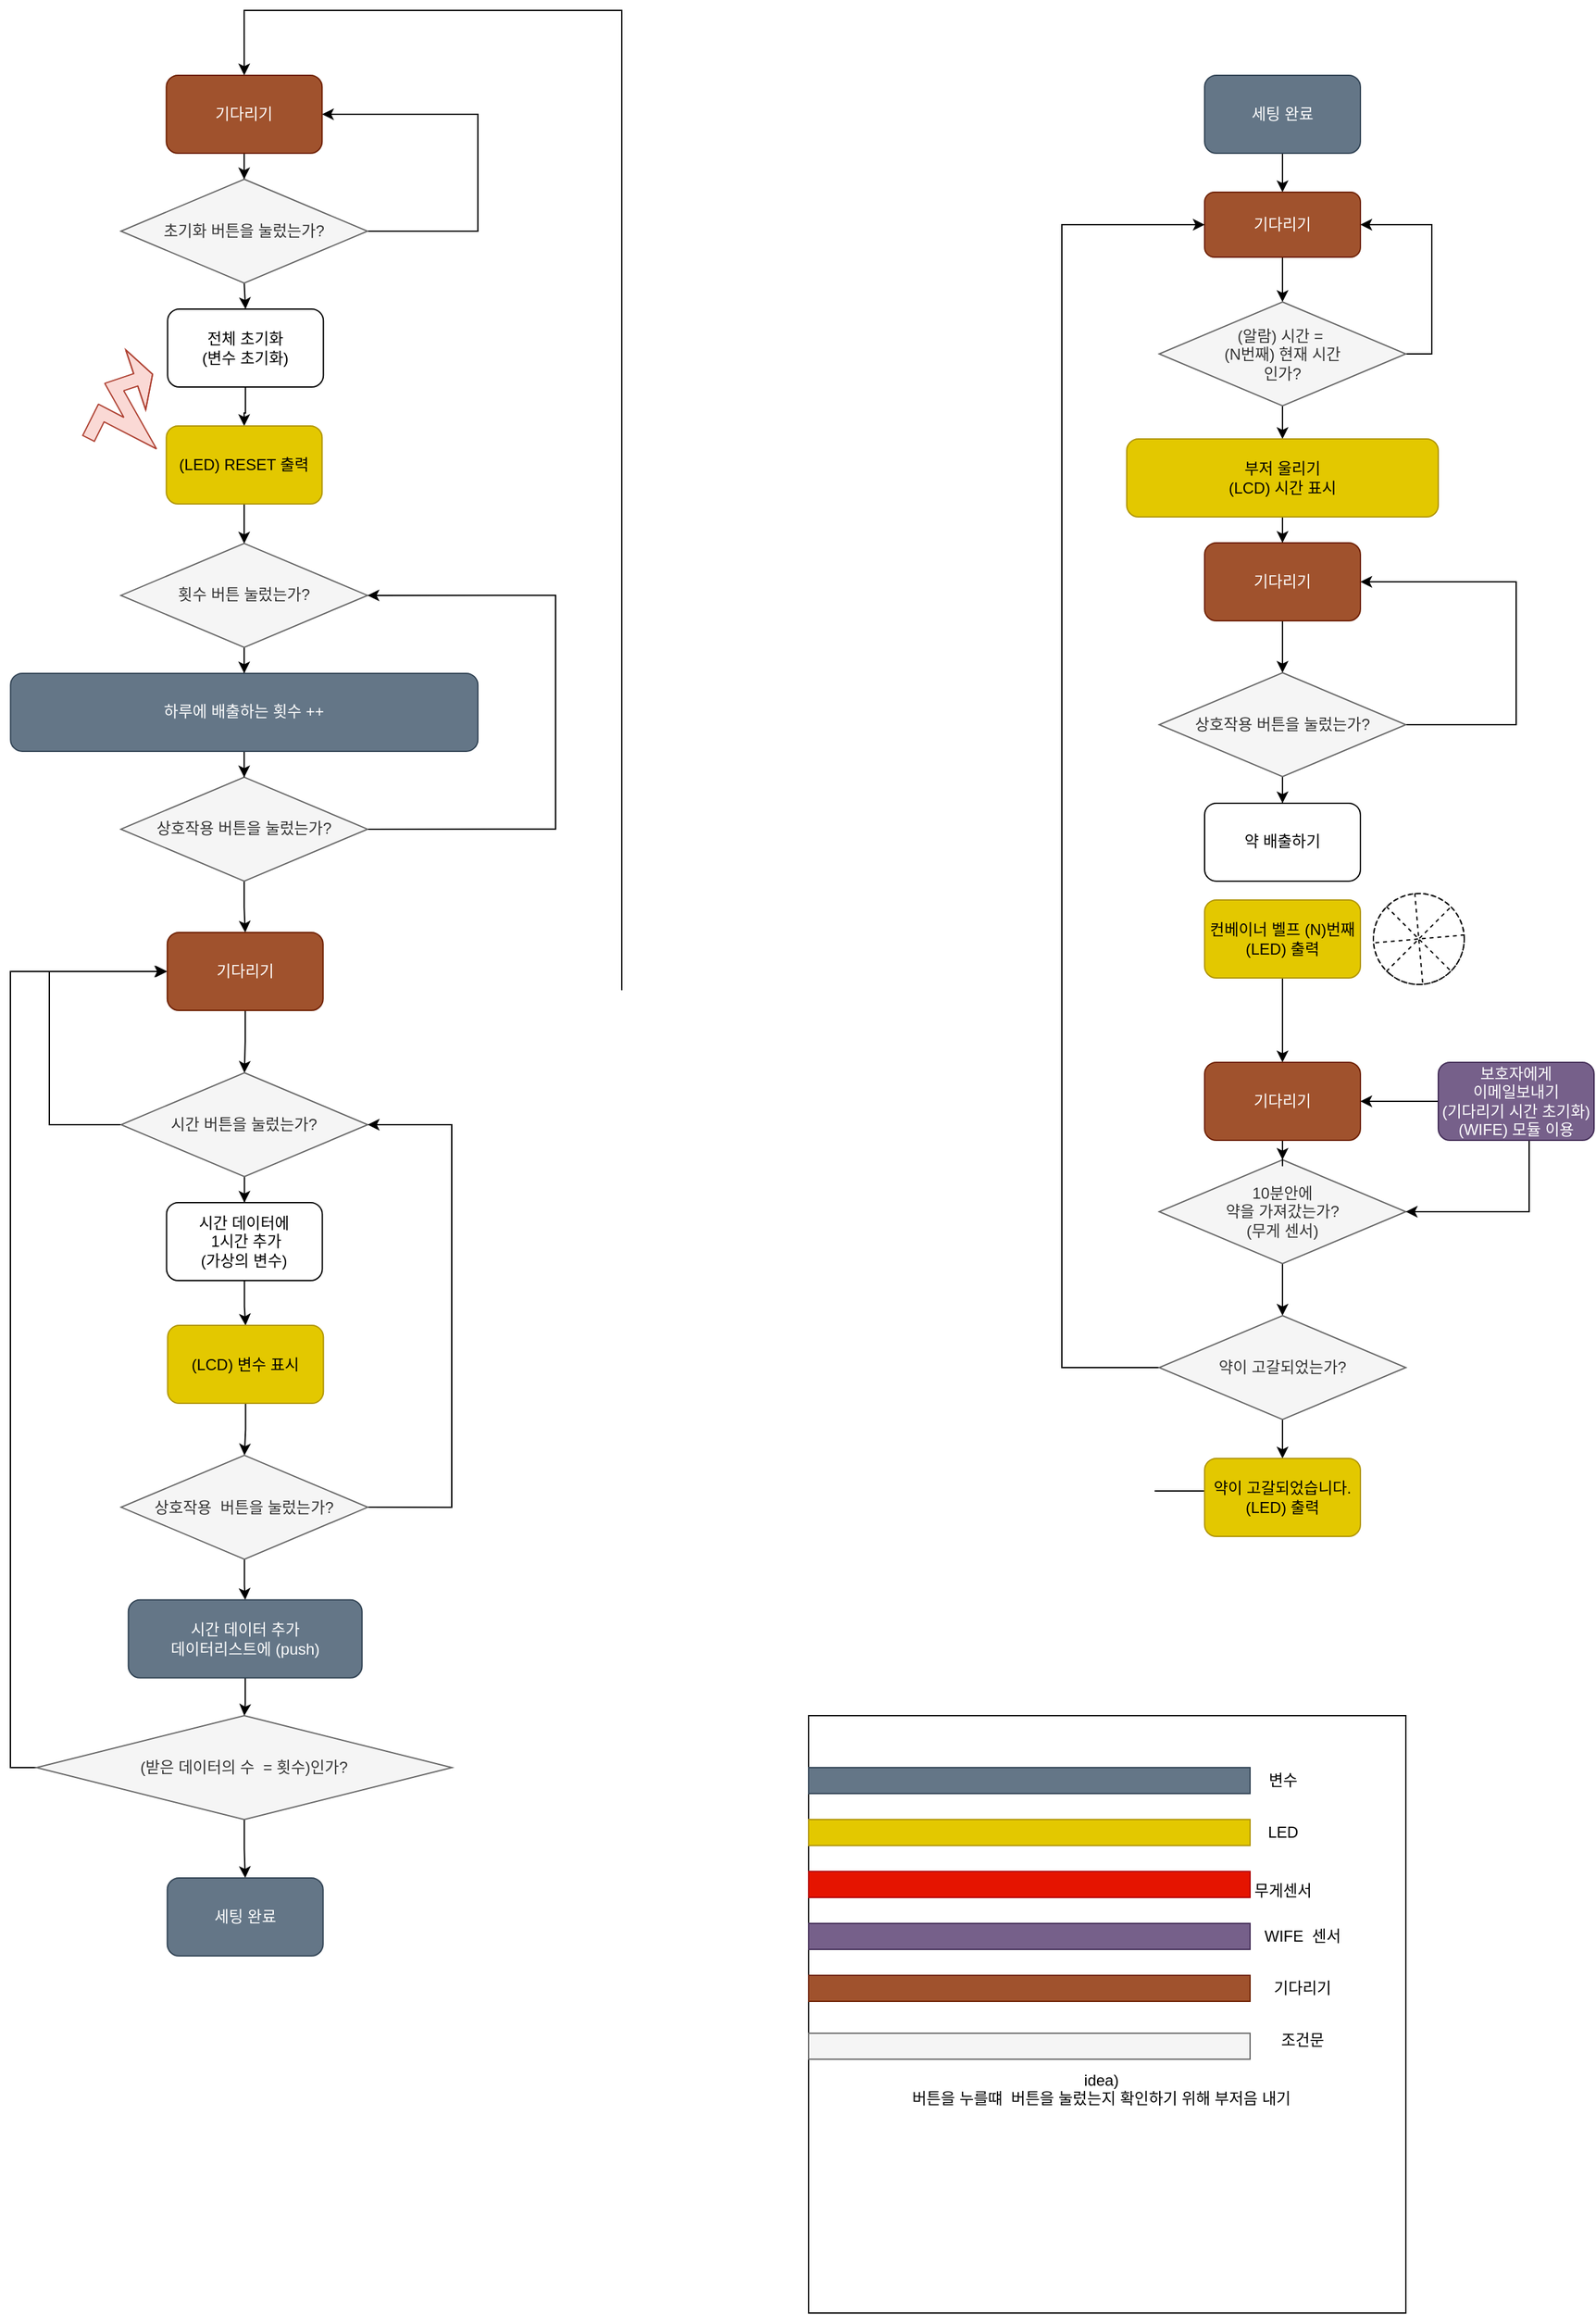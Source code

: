 <mxfile version="27.0.9">
  <diagram name="페이지-1" id="FGStGqSGCUZD2fI1Fla1">
    <mxGraphModel dx="3780" dy="1700" grid="1" gridSize="10" guides="1" tooltips="1" connect="1" arrows="1" fold="1" page="1" pageScale="1" pageWidth="1654" pageHeight="2336" math="0" shadow="0">
      <root>
        <mxCell id="0" />
        <mxCell id="1" parent="0" />
        <mxCell id="iJqr4c1U61J0EImueqmd-83" value="" style="edgeStyle=orthogonalEdgeStyle;rounded=0;orthogonalLoop=1;jettySize=auto;html=1;" parent="1" source="iJqr4c1U61J0EImueqmd-84" target="iJqr4c1U61J0EImueqmd-87" edge="1">
          <mxGeometry relative="1" as="geometry" />
        </mxCell>
        <mxCell id="iJqr4c1U61J0EImueqmd-84" value="기다리기" style="rounded=1;whiteSpace=wrap;html=1;fillColor=#a0522d;fontColor=#ffffff;strokeColor=#6D1F00;" parent="1" vertex="1">
          <mxGeometry x="390.14" y="60" width="120" height="60" as="geometry" />
        </mxCell>
        <mxCell id="iJqr4c1U61J0EImueqmd-85" style="edgeStyle=orthogonalEdgeStyle;rounded=0;orthogonalLoop=1;jettySize=auto;html=1;entryX=1;entryY=0.5;entryDx=0;entryDy=0;" parent="1" source="iJqr4c1U61J0EImueqmd-87" target="iJqr4c1U61J0EImueqmd-84" edge="1">
          <mxGeometry relative="1" as="geometry">
            <mxPoint x="590.14" y="80" as="targetPoint" />
            <Array as="points">
              <mxPoint x="630.14" y="180" />
              <mxPoint x="630.14" y="90" />
            </Array>
          </mxGeometry>
        </mxCell>
        <mxCell id="iJqr4c1U61J0EImueqmd-124" style="edgeStyle=orthogonalEdgeStyle;rounded=0;orthogonalLoop=1;jettySize=auto;html=1;exitX=0.5;exitY=1;exitDx=0;exitDy=0;entryX=0.5;entryY=0;entryDx=0;entryDy=0;" parent="1" source="iJqr4c1U61J0EImueqmd-87" target="iJqr4c1U61J0EImueqmd-123" edge="1">
          <mxGeometry relative="1" as="geometry" />
        </mxCell>
        <mxCell id="iJqr4c1U61J0EImueqmd-87" value="초기화 버튼을 눌렀는가?" style="rhombus;whiteSpace=wrap;html=1;fillColor=#f5f5f5;strokeColor=#666666;fontColor=#333333;" parent="1" vertex="1">
          <mxGeometry x="355.14" y="140" width="190" height="80" as="geometry" />
        </mxCell>
        <mxCell id="iJqr4c1U61J0EImueqmd-125" style="edgeStyle=orthogonalEdgeStyle;rounded=0;orthogonalLoop=1;jettySize=auto;html=1;entryX=1;entryY=0.5;entryDx=0;entryDy=0;" parent="1" source="iJqr4c1U61J0EImueqmd-119" edge="1">
          <mxGeometry relative="1" as="geometry">
            <mxPoint x="510.14" y="344.5" as="targetPoint" />
            <Array as="points">
              <mxPoint x="720" y="475" />
              <mxPoint x="720" y="340" />
              <mxPoint x="510" y="340" />
            </Array>
          </mxGeometry>
        </mxCell>
        <mxCell id="neUhBCbhYMwncV7E5mz9-18" value="" style="edgeStyle=orthogonalEdgeStyle;rounded=0;orthogonalLoop=1;jettySize=auto;html=1;" edge="1" parent="1" source="iJqr4c1U61J0EImueqmd-123" target="neUhBCbhYMwncV7E5mz9-17">
          <mxGeometry relative="1" as="geometry" />
        </mxCell>
        <mxCell id="iJqr4c1U61J0EImueqmd-123" value="전체 초기화&lt;br&gt;(변수 초기화)" style="rounded=1;whiteSpace=wrap;html=1;" parent="1" vertex="1">
          <mxGeometry x="391.14" y="240" width="120" height="60" as="geometry" />
        </mxCell>
        <mxCell id="iJqr4c1U61J0EImueqmd-135" value="" style="edgeStyle=orthogonalEdgeStyle;rounded=0;orthogonalLoop=1;jettySize=auto;html=1;" parent="1" source="iJqr4c1U61J0EImueqmd-131" target="iJqr4c1U61J0EImueqmd-134" edge="1">
          <mxGeometry relative="1" as="geometry" />
        </mxCell>
        <mxCell id="iJqr4c1U61J0EImueqmd-131" value="횟수 버튼 눌렀는가?" style="rhombus;whiteSpace=wrap;html=1;fillColor=#f5f5f5;fontColor=#333333;strokeColor=#666666;" parent="1" vertex="1">
          <mxGeometry x="355.14" y="420.44" width="190" height="80" as="geometry" />
        </mxCell>
        <mxCell id="iJqr4c1U61J0EImueqmd-139" style="edgeStyle=orthogonalEdgeStyle;rounded=0;orthogonalLoop=1;jettySize=auto;html=1;exitX=1;exitY=0.5;exitDx=0;exitDy=0;entryX=1;entryY=0.5;entryDx=0;entryDy=0;" parent="1" source="iJqr4c1U61J0EImueqmd-133" target="iJqr4c1U61J0EImueqmd-131" edge="1">
          <mxGeometry relative="1" as="geometry">
            <Array as="points">
              <mxPoint x="690" y="640.44" />
              <mxPoint x="690" y="460.44" />
            </Array>
          </mxGeometry>
        </mxCell>
        <mxCell id="neUhBCbhYMwncV7E5mz9-21" value="" style="edgeStyle=orthogonalEdgeStyle;rounded=0;orthogonalLoop=1;jettySize=auto;html=1;" edge="1" parent="1" source="iJqr4c1U61J0EImueqmd-133" target="neUhBCbhYMwncV7E5mz9-20">
          <mxGeometry relative="1" as="geometry" />
        </mxCell>
        <mxCell id="iJqr4c1U61J0EImueqmd-133" value="상호작용 버튼을 눌렀는가?" style="rhombus;whiteSpace=wrap;html=1;fillColor=#f5f5f5;fontColor=#333333;strokeColor=#666666;" parent="1" vertex="1">
          <mxGeometry x="355.14" y="600.44" width="190" height="80" as="geometry" />
        </mxCell>
        <mxCell id="iJqr4c1U61J0EImueqmd-136" value="" style="edgeStyle=orthogonalEdgeStyle;rounded=0;orthogonalLoop=1;jettySize=auto;html=1;" parent="1" source="iJqr4c1U61J0EImueqmd-134" target="iJqr4c1U61J0EImueqmd-133" edge="1">
          <mxGeometry relative="1" as="geometry" />
        </mxCell>
        <mxCell id="iJqr4c1U61J0EImueqmd-134" value="하루에 배출하는 횟수 ++" style="rounded=1;whiteSpace=wrap;html=1;fillColor=#647687;fontColor=#ffffff;strokeColor=#314354;" parent="1" vertex="1">
          <mxGeometry x="270.14" y="520.44" width="360" height="60" as="geometry" />
        </mxCell>
        <mxCell id="neUhBCbhYMwncV7E5mz9-2" value="" style="edgeStyle=orthogonalEdgeStyle;rounded=0;orthogonalLoop=1;jettySize=auto;html=1;" edge="1" parent="1" source="iJqr4c1U61J0EImueqmd-141" target="iJqr4c1U61J0EImueqmd-172">
          <mxGeometry relative="1" as="geometry" />
        </mxCell>
        <mxCell id="neUhBCbhYMwncV7E5mz9-28" style="edgeStyle=orthogonalEdgeStyle;rounded=0;orthogonalLoop=1;jettySize=auto;html=1;entryX=0;entryY=0.5;entryDx=0;entryDy=0;" edge="1" parent="1" source="iJqr4c1U61J0EImueqmd-141" target="neUhBCbhYMwncV7E5mz9-20">
          <mxGeometry relative="1" as="geometry">
            <mxPoint x="280" y="820" as="targetPoint" />
            <Array as="points">
              <mxPoint x="270" y="1363" />
              <mxPoint x="270" y="750" />
            </Array>
          </mxGeometry>
        </mxCell>
        <mxCell id="iJqr4c1U61J0EImueqmd-141" value="(받은 데이터의 수&amp;nbsp;&amp;nbsp;= 횟수)인가?" style="rhombus;whiteSpace=wrap;html=1;fillColor=#f5f5f5;fontColor=#333333;strokeColor=#666666;" parent="1" vertex="1">
          <mxGeometry x="290.16" y="1323" width="320" height="80" as="geometry" />
        </mxCell>
        <mxCell id="iJqr4c1U61J0EImueqmd-148" style="edgeStyle=orthogonalEdgeStyle;rounded=0;orthogonalLoop=1;jettySize=auto;html=1;exitX=0.5;exitY=1;exitDx=0;exitDy=0;" parent="1" source="iJqr4c1U61J0EImueqmd-143" target="iJqr4c1U61J0EImueqmd-146" edge="1">
          <mxGeometry relative="1" as="geometry" />
        </mxCell>
        <mxCell id="neUhBCbhYMwncV7E5mz9-23" style="edgeStyle=orthogonalEdgeStyle;rounded=0;orthogonalLoop=1;jettySize=auto;html=1;" edge="1" parent="1" source="iJqr4c1U61J0EImueqmd-143">
          <mxGeometry relative="1" as="geometry">
            <mxPoint x="390" y="750" as="targetPoint" />
            <Array as="points">
              <mxPoint x="300" y="868" />
              <mxPoint x="300" y="750" />
            </Array>
          </mxGeometry>
        </mxCell>
        <mxCell id="iJqr4c1U61J0EImueqmd-143" value="시간 버튼을 눌렀는가?" style="rhombus;whiteSpace=wrap;html=1;fillColor=#f5f5f5;fontColor=#333333;strokeColor=#666666;" parent="1" vertex="1">
          <mxGeometry x="355.3" y="828" width="190" height="80" as="geometry" />
        </mxCell>
        <mxCell id="iJqr4c1U61J0EImueqmd-161" style="edgeStyle=orthogonalEdgeStyle;rounded=0;orthogonalLoop=1;jettySize=auto;html=1;exitX=1;exitY=0.5;exitDx=0;exitDy=0;entryX=1;entryY=0.5;entryDx=0;entryDy=0;" parent="1" source="iJqr4c1U61J0EImueqmd-144" target="iJqr4c1U61J0EImueqmd-143" edge="1">
          <mxGeometry relative="1" as="geometry">
            <mxPoint x="600.16" y="918" as="targetPoint" />
            <Array as="points">
              <mxPoint x="610.02" y="1162.56" />
              <mxPoint x="610.02" y="867.56" />
            </Array>
          </mxGeometry>
        </mxCell>
        <mxCell id="neUhBCbhYMwncV7E5mz9-16" value="" style="edgeStyle=orthogonalEdgeStyle;rounded=0;orthogonalLoop=1;jettySize=auto;html=1;" edge="1" parent="1" source="iJqr4c1U61J0EImueqmd-144" target="iJqr4c1U61J0EImueqmd-145">
          <mxGeometry relative="1" as="geometry" />
        </mxCell>
        <mxCell id="iJqr4c1U61J0EImueqmd-144" value="상호작용&amp;nbsp; 버튼을 눌렀는가?" style="rhombus;whiteSpace=wrap;html=1;fillColor=#f5f5f5;fontColor=#333333;strokeColor=#666666;" parent="1" vertex="1">
          <mxGeometry x="355.3" y="1122.56" width="190" height="80" as="geometry" />
        </mxCell>
        <mxCell id="iJqr4c1U61J0EImueqmd-152" value="" style="edgeStyle=orthogonalEdgeStyle;rounded=0;orthogonalLoop=1;jettySize=auto;html=1;" parent="1" source="iJqr4c1U61J0EImueqmd-145" target="iJqr4c1U61J0EImueqmd-141" edge="1">
          <mxGeometry relative="1" as="geometry" />
        </mxCell>
        <mxCell id="iJqr4c1U61J0EImueqmd-145" value="시간 데이터 추가&lt;br&gt;데이터리스트에 (push)" style="rounded=1;whiteSpace=wrap;html=1;fillColor=#647687;fontColor=#ffffff;strokeColor=#314354;" parent="1" vertex="1">
          <mxGeometry x="360.88" y="1233.88" width="180" height="60" as="geometry" />
        </mxCell>
        <mxCell id="neUhBCbhYMwncV7E5mz9-13" value="" style="edgeStyle=orthogonalEdgeStyle;rounded=0;orthogonalLoop=1;jettySize=auto;html=1;" edge="1" parent="1" source="iJqr4c1U61J0EImueqmd-146" target="neUhBCbhYMwncV7E5mz9-12">
          <mxGeometry relative="1" as="geometry" />
        </mxCell>
        <mxCell id="iJqr4c1U61J0EImueqmd-146" value="시간 데이터에&lt;br&gt;&amp;nbsp;1시간 추가&lt;br&gt;(가상의 변수)" style="rounded=1;whiteSpace=wrap;html=1;" parent="1" vertex="1">
          <mxGeometry x="390.3" y="928" width="120" height="60" as="geometry" />
        </mxCell>
        <mxCell id="iJqr4c1U61J0EImueqmd-172" value="세팅 완료" style="rounded=1;whiteSpace=wrap;html=1;fillColor=#647687;fontColor=#ffffff;strokeColor=#314354;" parent="1" vertex="1">
          <mxGeometry x="390.88" y="1448" width="120" height="60" as="geometry" />
        </mxCell>
        <mxCell id="iJqr4c1U61J0EImueqmd-181" style="edgeStyle=orthogonalEdgeStyle;rounded=0;orthogonalLoop=1;jettySize=auto;html=1;entryX=0.5;entryY=0;entryDx=0;entryDy=0;" parent="1" source="iJqr4c1U61J0EImueqmd-174" target="iJqr4c1U61J0EImueqmd-175" edge="1">
          <mxGeometry relative="1" as="geometry" />
        </mxCell>
        <mxCell id="iJqr4c1U61J0EImueqmd-174" value="세팅 완료" style="rounded=1;whiteSpace=wrap;html=1;fillColor=#647687;fontColor=#ffffff;strokeColor=#314354;" parent="1" vertex="1">
          <mxGeometry x="1190" y="60" width="120" height="60" as="geometry" />
        </mxCell>
        <mxCell id="iJqr4c1U61J0EImueqmd-183" style="edgeStyle=orthogonalEdgeStyle;rounded=0;orthogonalLoop=1;jettySize=auto;html=1;entryX=0.5;entryY=0;entryDx=0;entryDy=0;" parent="1" source="iJqr4c1U61J0EImueqmd-175" target="iJqr4c1U61J0EImueqmd-176" edge="1">
          <mxGeometry relative="1" as="geometry" />
        </mxCell>
        <mxCell id="iJqr4c1U61J0EImueqmd-175" value="기다리기" style="rounded=1;whiteSpace=wrap;html=1;fillColor=#a0522d;fontColor=#ffffff;strokeColor=#6D1F00;" parent="1" vertex="1">
          <mxGeometry x="1190" y="150" width="120" height="50" as="geometry" />
        </mxCell>
        <mxCell id="iJqr4c1U61J0EImueqmd-179" style="edgeStyle=orthogonalEdgeStyle;rounded=0;orthogonalLoop=1;jettySize=auto;html=1;exitX=1;exitY=0.5;exitDx=0;exitDy=0;entryX=1;entryY=0.5;entryDx=0;entryDy=0;" parent="1" source="iJqr4c1U61J0EImueqmd-176" target="iJqr4c1U61J0EImueqmd-175" edge="1">
          <mxGeometry relative="1" as="geometry" />
        </mxCell>
        <mxCell id="iJqr4c1U61J0EImueqmd-185" value="" style="edgeStyle=orthogonalEdgeStyle;rounded=0;orthogonalLoop=1;jettySize=auto;html=1;" parent="1" source="iJqr4c1U61J0EImueqmd-176" target="iJqr4c1U61J0EImueqmd-184" edge="1">
          <mxGeometry relative="1" as="geometry" />
        </mxCell>
        <mxCell id="iJqr4c1U61J0EImueqmd-176" value="(알람) 시간 =&amp;nbsp;&lt;div&gt;(N번째) 현재 시간&lt;br&gt;인가?&lt;/div&gt;" style="rhombus;whiteSpace=wrap;html=1;fillColor=#f5f5f5;fontColor=#333333;strokeColor=#666666;" parent="1" vertex="1">
          <mxGeometry x="1155" y="234.5" width="190" height="80" as="geometry" />
        </mxCell>
        <mxCell id="iJqr4c1U61J0EImueqmd-201" value="" style="edgeStyle=orthogonalEdgeStyle;rounded=0;orthogonalLoop=1;jettySize=auto;html=1;" parent="1" source="iJqr4c1U61J0EImueqmd-184" target="iJqr4c1U61J0EImueqmd-192" edge="1">
          <mxGeometry relative="1" as="geometry" />
        </mxCell>
        <mxCell id="iJqr4c1U61J0EImueqmd-184" value="부저 울리기&lt;div&gt;(LCD) 시간 표시&lt;/div&gt;" style="rounded=1;whiteSpace=wrap;html=1;fillColor=#e3c800;fontColor=#000000;strokeColor=#B09500;" parent="1" vertex="1">
          <mxGeometry x="1130" y="340" width="240" height="60" as="geometry" />
        </mxCell>
        <mxCell id="iJqr4c1U61J0EImueqmd-187" style="edgeStyle=orthogonalEdgeStyle;rounded=0;orthogonalLoop=1;jettySize=auto;html=1;entryX=1;entryY=0.5;entryDx=0;entryDy=0;" parent="1" source="iJqr4c1U61J0EImueqmd-188" target="iJqr4c1U61J0EImueqmd-192" edge="1">
          <mxGeometry relative="1" as="geometry">
            <Array as="points">
              <mxPoint x="1430" y="560" />
              <mxPoint x="1430" y="450" />
            </Array>
          </mxGeometry>
        </mxCell>
        <mxCell id="neUhBCbhYMwncV7E5mz9-26" value="" style="edgeStyle=orthogonalEdgeStyle;rounded=0;orthogonalLoop=1;jettySize=auto;html=1;" edge="1" parent="1" source="iJqr4c1U61J0EImueqmd-188" target="neUhBCbhYMwncV7E5mz9-25">
          <mxGeometry relative="1" as="geometry" />
        </mxCell>
        <mxCell id="iJqr4c1U61J0EImueqmd-188" value="상호작용 버튼을 눌렀는가?" style="rhombus;whiteSpace=wrap;html=1;fillColor=#f5f5f5;fontColor=#333333;strokeColor=#666666;" parent="1" vertex="1">
          <mxGeometry x="1155" y="520" width="190" height="80" as="geometry" />
        </mxCell>
        <mxCell id="iJqr4c1U61J0EImueqmd-189" value="" style="edgeStyle=orthogonalEdgeStyle;rounded=0;orthogonalLoop=1;jettySize=auto;html=1;" parent="1" source="iJqr4c1U61J0EImueqmd-190" target="iJqr4c1U61J0EImueqmd-196" edge="1">
          <mxGeometry relative="1" as="geometry" />
        </mxCell>
        <mxCell id="iJqr4c1U61J0EImueqmd-190" value="&lt;div&gt;컨베이너 벨프 (N)번째&lt;br&gt;(LED) 출력&lt;/div&gt;" style="rounded=1;whiteSpace=wrap;html=1;fillColor=#e3c800;fontColor=#000000;strokeColor=#B09500;" parent="1" vertex="1">
          <mxGeometry x="1190" y="695" width="120" height="60" as="geometry" />
        </mxCell>
        <mxCell id="iJqr4c1U61J0EImueqmd-191" value="" style="edgeStyle=orthogonalEdgeStyle;rounded=0;orthogonalLoop=1;jettySize=auto;html=1;" parent="1" source="iJqr4c1U61J0EImueqmd-192" target="iJqr4c1U61J0EImueqmd-188" edge="1">
          <mxGeometry relative="1" as="geometry" />
        </mxCell>
        <mxCell id="iJqr4c1U61J0EImueqmd-192" value="기다리기" style="rounded=1;whiteSpace=wrap;html=1;fillColor=#a0522d;fontColor=#ffffff;strokeColor=#6D1F00;" parent="1" vertex="1">
          <mxGeometry x="1190" y="420" width="120" height="60" as="geometry" />
        </mxCell>
        <mxCell id="iJqr4c1U61J0EImueqmd-203" style="edgeStyle=orthogonalEdgeStyle;rounded=0;orthogonalLoop=1;jettySize=auto;html=1;" parent="1" source="iJqr4c1U61J0EImueqmd-194" target="iJqr4c1U61J0EImueqmd-202" edge="1">
          <mxGeometry relative="1" as="geometry" />
        </mxCell>
        <mxCell id="iJqr4c1U61J0EImueqmd-194" value="&lt;div&gt;10분안에&lt;/div&gt;약을 가져갔는가?&lt;div&gt;(무게 센서)&lt;/div&gt;" style="rhombus;whiteSpace=wrap;html=1;fillColor=#f5f5f5;fontColor=#333333;strokeColor=#666666;" parent="1" vertex="1">
          <mxGeometry x="1155" y="895" width="190" height="80" as="geometry" />
        </mxCell>
        <mxCell id="iJqr4c1U61J0EImueqmd-195" value="" style="edgeStyle=orthogonalEdgeStyle;rounded=0;orthogonalLoop=1;jettySize=auto;html=1;" parent="1" source="iJqr4c1U61J0EImueqmd-196" target="iJqr4c1U61J0EImueqmd-194" edge="1">
          <mxGeometry relative="1" as="geometry" />
        </mxCell>
        <mxCell id="iJqr4c1U61J0EImueqmd-196" value="기다리기" style="rounded=1;whiteSpace=wrap;html=1;fillColor=#a0522d;fontColor=#ffffff;strokeColor=#6D1F00;" parent="1" vertex="1">
          <mxGeometry x="1190" y="820" width="120" height="60" as="geometry" />
        </mxCell>
        <mxCell id="iJqr4c1U61J0EImueqmd-197" value="" style="edgeStyle=orthogonalEdgeStyle;rounded=0;orthogonalLoop=1;jettySize=auto;html=1;exitX=0;exitY=0.5;exitDx=0;exitDy=0;" parent="1" source="iJqr4c1U61J0EImueqmd-198" target="iJqr4c1U61J0EImueqmd-196" edge="1">
          <mxGeometry relative="1" as="geometry">
            <mxPoint x="1370" y="825.0" as="sourcePoint" />
          </mxGeometry>
        </mxCell>
        <mxCell id="neUhBCbhYMwncV7E5mz9-27" style="edgeStyle=orthogonalEdgeStyle;rounded=0;orthogonalLoop=1;jettySize=auto;html=1;entryX=1;entryY=0.5;entryDx=0;entryDy=0;" edge="1" parent="1" source="iJqr4c1U61J0EImueqmd-198" target="iJqr4c1U61J0EImueqmd-194">
          <mxGeometry relative="1" as="geometry">
            <mxPoint x="1410" y="930" as="targetPoint" />
            <Array as="points">
              <mxPoint x="1440" y="935" />
            </Array>
          </mxGeometry>
        </mxCell>
        <mxCell id="iJqr4c1U61J0EImueqmd-198" value="보호자에게&lt;br&gt;이메일보내기&lt;br&gt;(기다리기 시간 초기화)&lt;br&gt;(WIFE) 모듈 이용" style="rounded=1;whiteSpace=wrap;html=1;fillColor=#76608a;strokeColor=#432D57;fontColor=#ffffff;" parent="1" vertex="1">
          <mxGeometry x="1370" y="820" width="120" height="60" as="geometry" />
        </mxCell>
        <mxCell id="iJqr4c1U61J0EImueqmd-204" style="edgeStyle=orthogonalEdgeStyle;rounded=0;orthogonalLoop=1;jettySize=auto;html=1;exitX=0;exitY=0.5;exitDx=0;exitDy=0;entryX=0;entryY=0.5;entryDx=0;entryDy=0;" parent="1" source="iJqr4c1U61J0EImueqmd-202" target="iJqr4c1U61J0EImueqmd-175" edge="1">
          <mxGeometry relative="1" as="geometry">
            <Array as="points">
              <mxPoint x="1080" y="1055" />
              <mxPoint x="1080" y="175" />
            </Array>
          </mxGeometry>
        </mxCell>
        <mxCell id="neUhBCbhYMwncV7E5mz9-4" value="" style="edgeStyle=orthogonalEdgeStyle;rounded=0;orthogonalLoop=1;jettySize=auto;html=1;" edge="1" parent="1" source="iJqr4c1U61J0EImueqmd-202" target="neUhBCbhYMwncV7E5mz9-3">
          <mxGeometry relative="1" as="geometry" />
        </mxCell>
        <mxCell id="iJqr4c1U61J0EImueqmd-202" value="약이 고갈되었는가?" style="rhombus;whiteSpace=wrap;html=1;fillColor=#f5f5f5;fontColor=#333333;strokeColor=#666666;" parent="1" vertex="1">
          <mxGeometry x="1155" y="1015" width="190" height="80" as="geometry" />
        </mxCell>
        <mxCell id="iJqr4c1U61J0EImueqmd-209" value="" style="whiteSpace=wrap;html=1;aspect=fixed;" parent="1" vertex="1">
          <mxGeometry x="885" y="1323" width="460" height="460" as="geometry" />
        </mxCell>
        <mxCell id="iJqr4c1U61J0EImueqmd-213" value="" style="rounded=0;whiteSpace=wrap;html=1;fillColor=#647687;strokeColor=#314354;fontColor=#ffffff;" parent="1" vertex="1">
          <mxGeometry x="885" y="1363" width="340" height="20" as="geometry" />
        </mxCell>
        <mxCell id="iJqr4c1U61J0EImueqmd-214" value="" style="rounded=0;whiteSpace=wrap;html=1;fillColor=#e3c800;strokeColor=#B09500;fontColor=#000000;" parent="1" vertex="1">
          <mxGeometry x="885" y="1403" width="340" height="20" as="geometry" />
        </mxCell>
        <mxCell id="iJqr4c1U61J0EImueqmd-215" value="" style="rounded=0;whiteSpace=wrap;html=1;fillColor=#e51400;strokeColor=#B20000;fontColor=#ffffff;" parent="1" vertex="1">
          <mxGeometry x="885" y="1443" width="340" height="20" as="geometry" />
        </mxCell>
        <mxCell id="iJqr4c1U61J0EImueqmd-216" value="" style="rounded=0;whiteSpace=wrap;html=1;fillColor=#76608a;strokeColor=#432D57;fontColor=#ffffff;" parent="1" vertex="1">
          <mxGeometry x="885" y="1483" width="340" height="20" as="geometry" />
        </mxCell>
        <mxCell id="iJqr4c1U61J0EImueqmd-217" value="" style="rounded=0;whiteSpace=wrap;html=1;fillColor=#a0522d;strokeColor=#6D1F00;fontColor=#ffffff;" parent="1" vertex="1">
          <mxGeometry x="885" y="1523" width="340" height="20" as="geometry" />
        </mxCell>
        <mxCell id="iJqr4c1U61J0EImueqmd-222" value="변수" style="text;html=1;align=center;verticalAlign=middle;resizable=0;points=[];autosize=1;strokeColor=none;fillColor=none;" parent="1" vertex="1">
          <mxGeometry x="1225" y="1358" width="50" height="30" as="geometry" />
        </mxCell>
        <mxCell id="iJqr4c1U61J0EImueqmd-223" value="LED" style="text;html=1;align=center;verticalAlign=middle;resizable=0;points=[];autosize=1;strokeColor=none;fillColor=none;" parent="1" vertex="1">
          <mxGeometry x="1225" y="1398" width="50" height="30" as="geometry" />
        </mxCell>
        <mxCell id="iJqr4c1U61J0EImueqmd-224" value="무게센서" style="text;html=1;align=center;verticalAlign=middle;resizable=0;points=[];autosize=1;strokeColor=none;fillColor=none;" parent="1" vertex="1">
          <mxGeometry x="1215" y="1443" width="70" height="30" as="geometry" />
        </mxCell>
        <mxCell id="iJqr4c1U61J0EImueqmd-225" value="WIFE&amp;nbsp; 센서" style="text;html=1;align=center;verticalAlign=middle;resizable=0;points=[];autosize=1;strokeColor=none;fillColor=none;" parent="1" vertex="1">
          <mxGeometry x="1225" y="1478" width="80" height="30" as="geometry" />
        </mxCell>
        <mxCell id="iJqr4c1U61J0EImueqmd-227" value="기다리기" style="text;html=1;align=center;verticalAlign=middle;resizable=0;points=[];autosize=1;strokeColor=none;fillColor=none;" parent="1" vertex="1">
          <mxGeometry x="1230" y="1518" width="70" height="30" as="geometry" />
        </mxCell>
        <mxCell id="iJqr4c1U61J0EImueqmd-228" value="" style="rounded=0;whiteSpace=wrap;html=1;fillColor=#f5f5f5;fontColor=#333333;strokeColor=#666666;" parent="1" vertex="1">
          <mxGeometry x="885" y="1567.56" width="340" height="20" as="geometry" />
        </mxCell>
        <mxCell id="iJqr4c1U61J0EImueqmd-231" value="조건문" style="text;html=1;align=center;verticalAlign=middle;resizable=0;points=[];autosize=1;strokeColor=none;fillColor=none;" parent="1" vertex="1">
          <mxGeometry x="1235" y="1557.56" width="60" height="30" as="geometry" />
        </mxCell>
        <mxCell id="iJqr4c1U61J0EImueqmd-232" value="idea)&lt;br&gt;버튼을 누를떄&amp;nbsp; 버튼을 눌렀는지 확인하기 위해 부저음 내기&lt;div&gt;&lt;br/&gt;&lt;/div&gt;" style="text;html=1;align=center;verticalAlign=middle;resizable=0;points=[];autosize=1;strokeColor=none;fillColor=none;" parent="1" vertex="1">
          <mxGeometry x="950" y="1587.56" width="320" height="60" as="geometry" />
        </mxCell>
        <mxCell id="neUhBCbhYMwncV7E5mz9-6" style="edgeStyle=orthogonalEdgeStyle;rounded=0;orthogonalLoop=1;jettySize=auto;html=1;entryX=0.5;entryY=0;entryDx=0;entryDy=0;" edge="1" parent="1" source="neUhBCbhYMwncV7E5mz9-3" target="iJqr4c1U61J0EImueqmd-84">
          <mxGeometry relative="1" as="geometry">
            <mxPoint x="500" y="10" as="targetPoint" />
            <Array as="points">
              <mxPoint x="741" y="1150" />
              <mxPoint x="741" y="10" />
              <mxPoint x="450" y="10" />
            </Array>
          </mxGeometry>
        </mxCell>
        <mxCell id="neUhBCbhYMwncV7E5mz9-3" value="약이 고갈되었습니다.&lt;br&gt;&lt;div&gt;(LED) 출력&lt;/div&gt;" style="rounded=1;whiteSpace=wrap;html=1;fillColor=#e3c800;fontColor=#000000;strokeColor=#B09500;" vertex="1" parent="1">
          <mxGeometry x="1190" y="1125" width="120" height="60" as="geometry" />
        </mxCell>
        <mxCell id="neUhBCbhYMwncV7E5mz9-7" value="" style="shape=flexArrow;endArrow=classic;html=1;rounded=0;fillColor=#fad9d5;strokeColor=#ae4132;endWidth=37.647;endSize=4.224;" edge="1" parent="1">
          <mxGeometry width="50" height="50" relative="1" as="geometry">
            <mxPoint x="330" y="340" as="sourcePoint" />
            <mxPoint x="380" y="290" as="targetPoint" />
            <Array as="points">
              <mxPoint x="340" y="320" />
              <mxPoint x="370" y="335.5" />
              <mxPoint x="350" y="300" />
            </Array>
          </mxGeometry>
        </mxCell>
        <mxCell id="neUhBCbhYMwncV7E5mz9-8" value="" style="verticalLabelPosition=bottom;verticalAlign=top;html=1;shape=mxgraph.flowchart.or;dashed=1;fillColor=none;container=1;" vertex="1" parent="1">
          <mxGeometry x="1320" y="690" width="70" height="70" as="geometry" />
        </mxCell>
        <mxCell id="neUhBCbhYMwncV7E5mz9-9" value="" style="verticalLabelPosition=bottom;verticalAlign=top;html=1;shape=mxgraph.flowchart.or;dashed=1;fillColor=none;rotation=130;" vertex="1" parent="1">
          <mxGeometry x="1320" y="690" width="70" height="70" as="geometry" />
        </mxCell>
        <mxCell id="neUhBCbhYMwncV7E5mz9-14" value="" style="edgeStyle=orthogonalEdgeStyle;rounded=0;orthogonalLoop=1;jettySize=auto;html=1;" edge="1" parent="1" source="neUhBCbhYMwncV7E5mz9-12" target="iJqr4c1U61J0EImueqmd-144">
          <mxGeometry relative="1" as="geometry" />
        </mxCell>
        <mxCell id="neUhBCbhYMwncV7E5mz9-12" value="&lt;div&gt;(LCD) 변수 표시&lt;/div&gt;" style="rounded=1;whiteSpace=wrap;html=1;fillColor=#e3c800;fontColor=#000000;strokeColor=#B09500;" vertex="1" parent="1">
          <mxGeometry x="391.16" y="1022.56" width="120" height="60" as="geometry" />
        </mxCell>
        <mxCell id="neUhBCbhYMwncV7E5mz9-19" value="" style="edgeStyle=orthogonalEdgeStyle;rounded=0;orthogonalLoop=1;jettySize=auto;html=1;" edge="1" parent="1" source="neUhBCbhYMwncV7E5mz9-17" target="iJqr4c1U61J0EImueqmd-131">
          <mxGeometry relative="1" as="geometry" />
        </mxCell>
        <mxCell id="neUhBCbhYMwncV7E5mz9-17" value="(LED) RESET 출력" style="rounded=1;whiteSpace=wrap;html=1;fillColor=#e3c800;fontColor=#000000;strokeColor=#B09500;" vertex="1" parent="1">
          <mxGeometry x="390.14" y="330" width="120" height="60" as="geometry" />
        </mxCell>
        <mxCell id="neUhBCbhYMwncV7E5mz9-22" value="" style="edgeStyle=orthogonalEdgeStyle;rounded=0;orthogonalLoop=1;jettySize=auto;html=1;" edge="1" parent="1" source="neUhBCbhYMwncV7E5mz9-20" target="iJqr4c1U61J0EImueqmd-143">
          <mxGeometry relative="1" as="geometry" />
        </mxCell>
        <mxCell id="neUhBCbhYMwncV7E5mz9-20" value="기다리기" style="rounded=1;whiteSpace=wrap;html=1;fillColor=#a0522d;fontColor=#ffffff;strokeColor=#6D1F00;" vertex="1" parent="1">
          <mxGeometry x="390.88" y="720" width="120" height="60" as="geometry" />
        </mxCell>
        <mxCell id="neUhBCbhYMwncV7E5mz9-25" value="약 배출하기" style="rounded=1;whiteSpace=wrap;html=1;" vertex="1" parent="1">
          <mxGeometry x="1190" y="620.44" width="120" height="60" as="geometry" />
        </mxCell>
      </root>
    </mxGraphModel>
  </diagram>
</mxfile>
